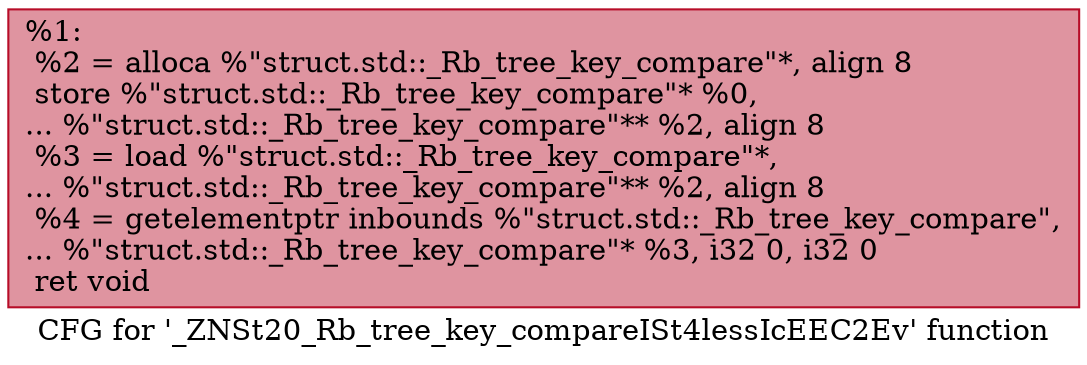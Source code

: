 digraph "CFG for '_ZNSt20_Rb_tree_key_compareISt4lessIcEEC2Ev' function" {
	label="CFG for '_ZNSt20_Rb_tree_key_compareISt4lessIcEEC2Ev' function";

	Node0x557bfd4f8450 [shape=record,color="#b70d28ff", style=filled, fillcolor="#b70d2870",label="{%1:\l  %2 = alloca %\"struct.std::_Rb_tree_key_compare\"*, align 8\l  store %\"struct.std::_Rb_tree_key_compare\"* %0,\l... %\"struct.std::_Rb_tree_key_compare\"** %2, align 8\l  %3 = load %\"struct.std::_Rb_tree_key_compare\"*,\l... %\"struct.std::_Rb_tree_key_compare\"** %2, align 8\l  %4 = getelementptr inbounds %\"struct.std::_Rb_tree_key_compare\",\l... %\"struct.std::_Rb_tree_key_compare\"* %3, i32 0, i32 0\l  ret void\l}"];
}
